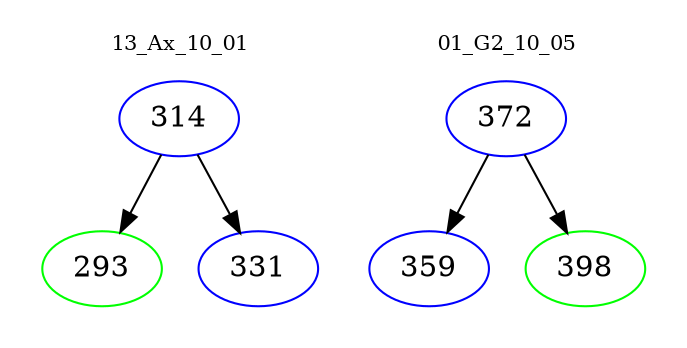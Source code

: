 digraph{
subgraph cluster_0 {
color = white
label = "13_Ax_10_01";
fontsize=10;
T0_314 [label="314", color="blue"]
T0_314 -> T0_293 [color="black"]
T0_293 [label="293", color="green"]
T0_314 -> T0_331 [color="black"]
T0_331 [label="331", color="blue"]
}
subgraph cluster_1 {
color = white
label = "01_G2_10_05";
fontsize=10;
T1_372 [label="372", color="blue"]
T1_372 -> T1_359 [color="black"]
T1_359 [label="359", color="blue"]
T1_372 -> T1_398 [color="black"]
T1_398 [label="398", color="green"]
}
}
